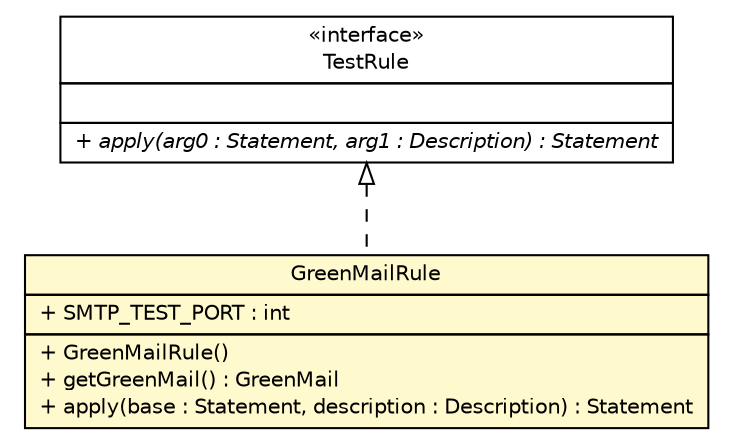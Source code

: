 #!/usr/local/bin/dot
#
# Class diagram 
# Generated by UMLGraph version R5_6 (http://www.umlgraph.org/)
#

digraph G {
	edge [fontname="Helvetica",fontsize=10,labelfontname="Helvetica",labelfontsize=10];
	node [fontname="Helvetica",fontsize=10,shape=plaintext];
	nodesep=0.25;
	ranksep=0.5;
	// broadcaststudio.spring.services.mail.test.GreenMailRule
	c16 [label=<<table title="broadcaststudio.spring.services.mail.test.GreenMailRule" border="0" cellborder="1" cellspacing="0" cellpadding="2" port="p" bgcolor="lemonChiffon" href="./GreenMailRule.html">
		<tr><td><table border="0" cellspacing="0" cellpadding="1">
<tr><td align="center" balign="center"> GreenMailRule </td></tr>
		</table></td></tr>
		<tr><td><table border="0" cellspacing="0" cellpadding="1">
<tr><td align="left" balign="left"> + SMTP_TEST_PORT : int </td></tr>
		</table></td></tr>
		<tr><td><table border="0" cellspacing="0" cellpadding="1">
<tr><td align="left" balign="left"> + GreenMailRule() </td></tr>
<tr><td align="left" balign="left"> + getGreenMail() : GreenMail </td></tr>
<tr><td align="left" balign="left"> + apply(base : Statement, description : Description) : Statement </td></tr>
		</table></td></tr>
		</table>>, URL="./GreenMailRule.html", fontname="Helvetica", fontcolor="black", fontsize=10.0];
	//broadcaststudio.spring.services.mail.test.GreenMailRule implements org.junit.rules.TestRule
	c17:p -> c16:p [dir=back,arrowtail=empty,style=dashed];
	// org.junit.rules.TestRule
	c17 [label=<<table title="org.junit.rules.TestRule" border="0" cellborder="1" cellspacing="0" cellpadding="2" port="p" href="http://java.sun.com/j2se/1.4.2/docs/api/org/junit/rules/TestRule.html">
		<tr><td><table border="0" cellspacing="0" cellpadding="1">
<tr><td align="center" balign="center"> &#171;interface&#187; </td></tr>
<tr><td align="center" balign="center"> TestRule </td></tr>
		</table></td></tr>
		<tr><td><table border="0" cellspacing="0" cellpadding="1">
<tr><td align="left" balign="left">  </td></tr>
		</table></td></tr>
		<tr><td><table border="0" cellspacing="0" cellpadding="1">
<tr><td align="left" balign="left"><font face="Helvetica-Oblique" point-size="10.0"> + apply(arg0 : Statement, arg1 : Description) : Statement </font></td></tr>
		</table></td></tr>
		</table>>, URL="http://java.sun.com/j2se/1.4.2/docs/api/org/junit/rules/TestRule.html", fontname="Helvetica", fontcolor="black", fontsize=10.0];
}

